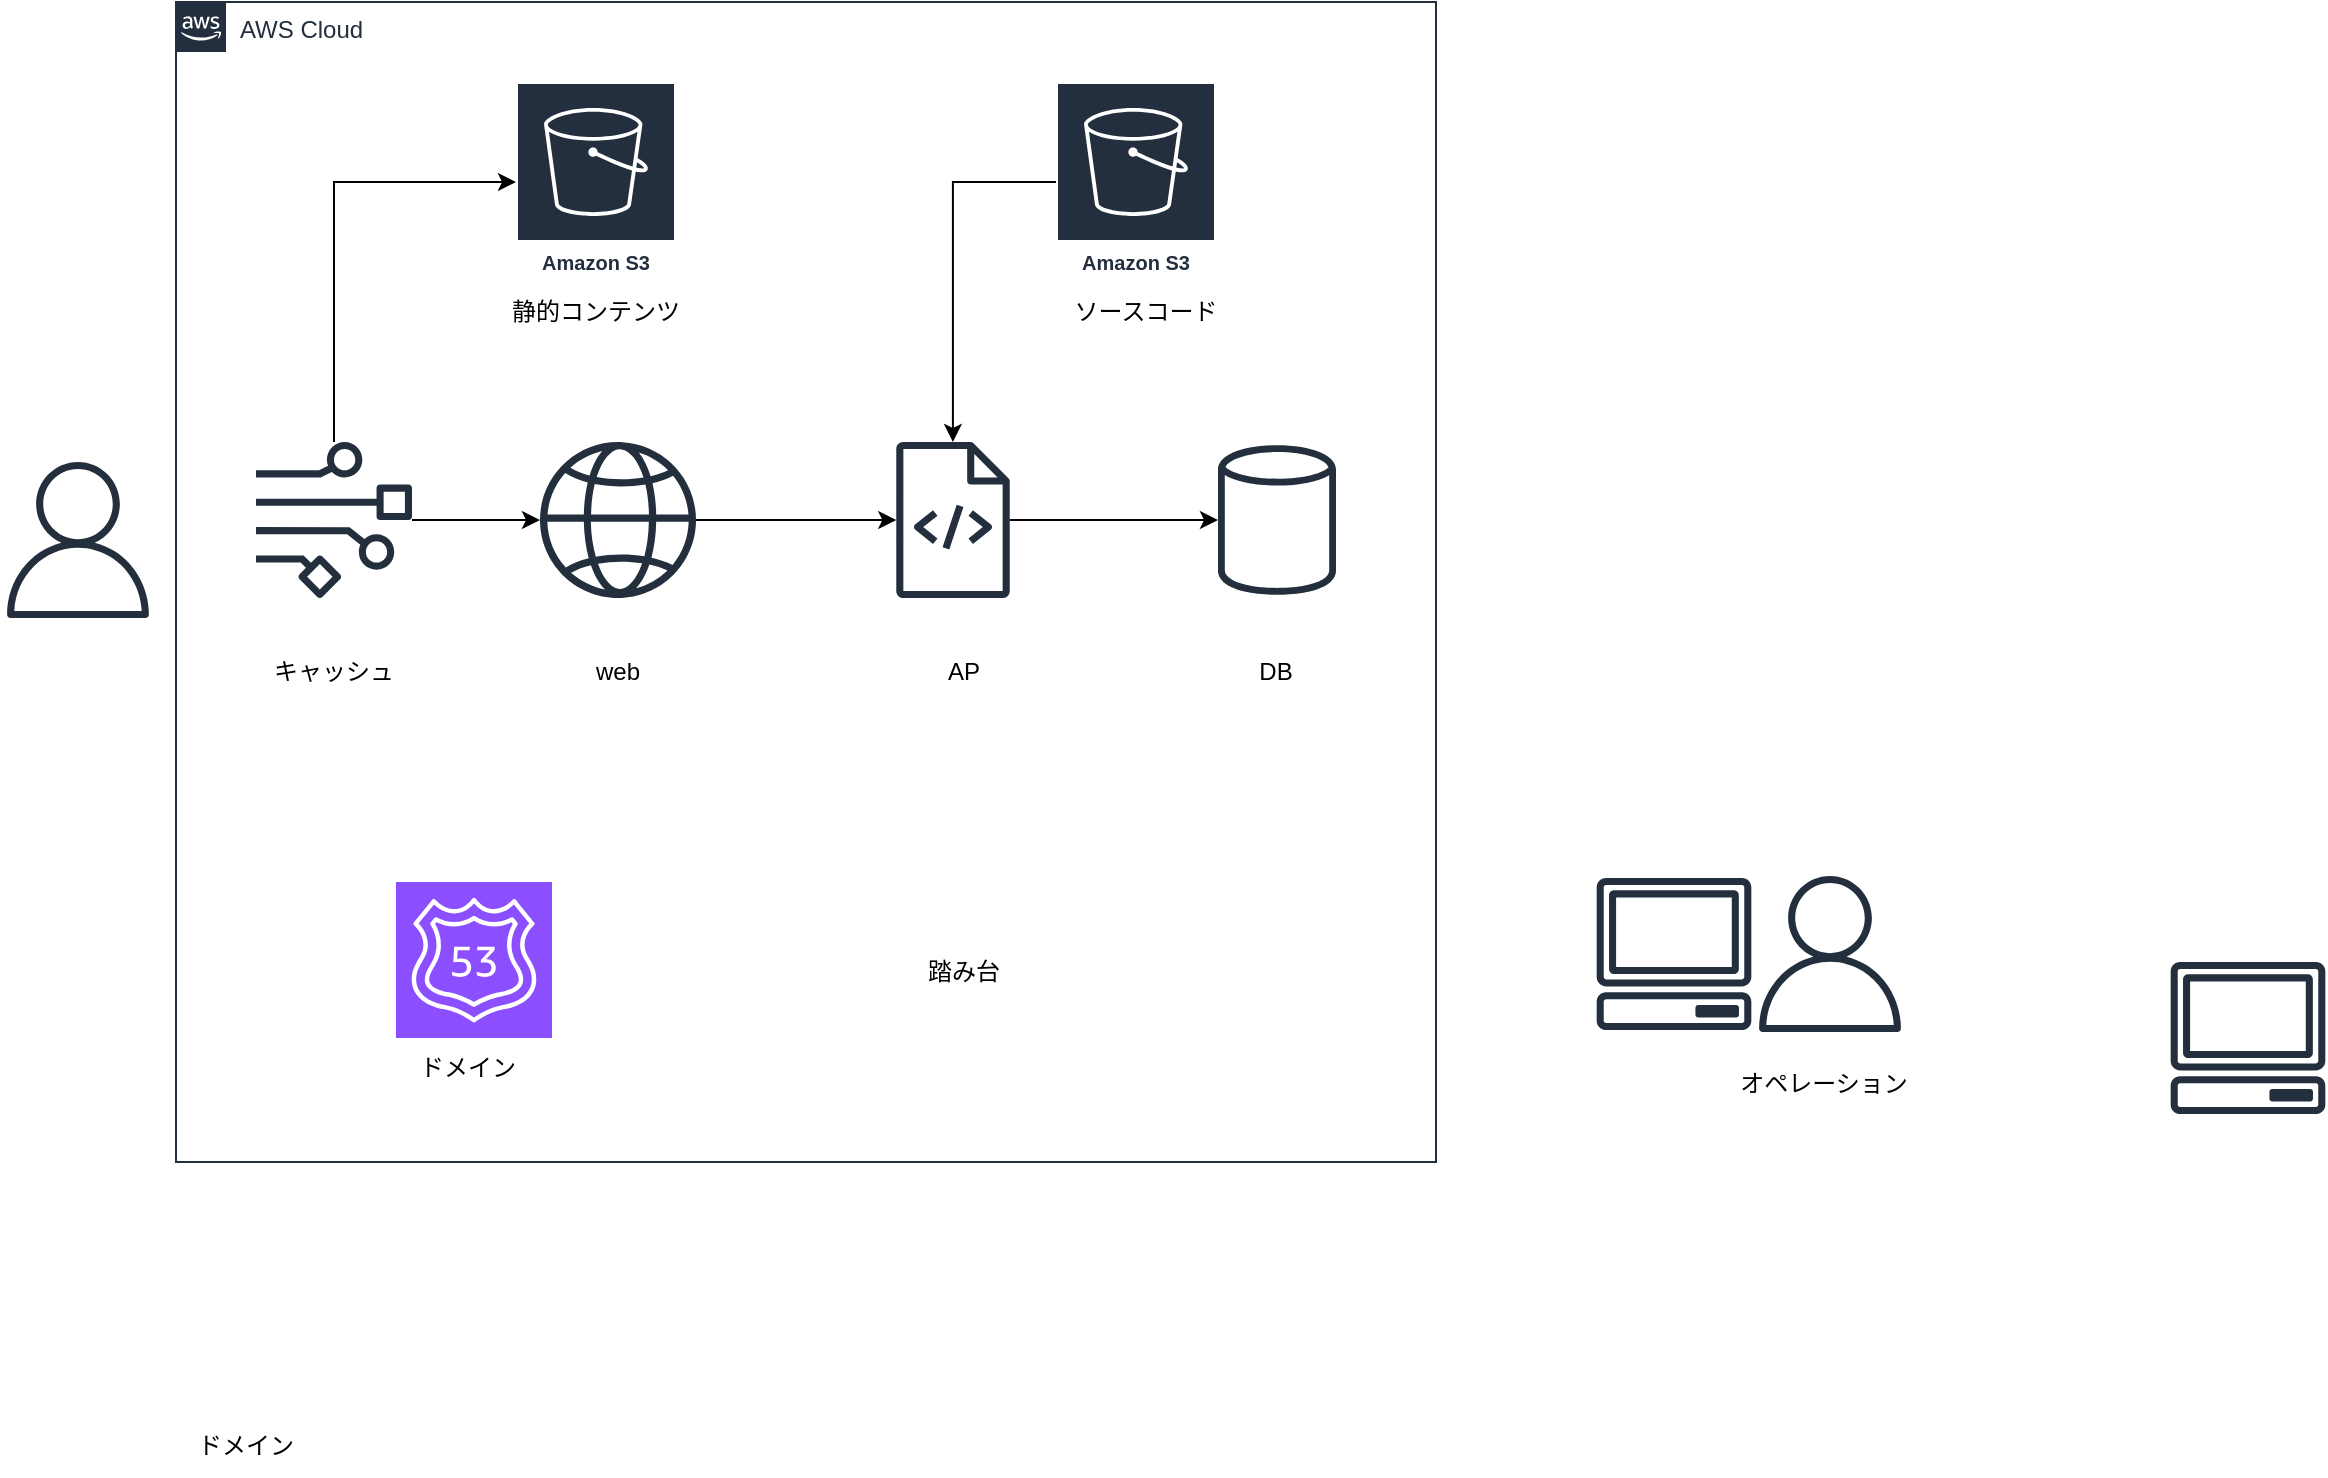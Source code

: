<mxfile version="22.0.0" type="device">
  <diagram name="ページ1" id="OGNrDn1dLWxi1kCt-IqO">
    <mxGraphModel dx="1621" dy="1671" grid="1" gridSize="10" guides="1" tooltips="1" connect="1" arrows="1" fold="1" page="1" pageScale="1" pageWidth="827" pageHeight="1169" math="0" shadow="0">
      <root>
        <mxCell id="0" />
        <mxCell id="1" parent="0" />
        <mxCell id="zfv6CKE3dc7yGmYyHtbj-12" value="AWS Cloud" style="points=[[0,0],[0.25,0],[0.5,0],[0.75,0],[1,0],[1,0.25],[1,0.5],[1,0.75],[1,1],[0.75,1],[0.5,1],[0.25,1],[0,1],[0,0.75],[0,0.5],[0,0.25]];outlineConnect=0;gradientColor=none;html=1;whiteSpace=wrap;fontSize=12;fontStyle=0;container=1;pointerEvents=0;collapsible=0;recursiveResize=0;shape=mxgraph.aws4.group;grIcon=mxgraph.aws4.group_aws_cloud_alt;strokeColor=#232F3E;fillColor=none;verticalAlign=top;align=left;spacingLeft=30;fontColor=#232F3E;dashed=0;" vertex="1" parent="1">
          <mxGeometry x="20" y="-40" width="630" height="580" as="geometry" />
        </mxCell>
        <mxCell id="zfv6CKE3dc7yGmYyHtbj-22" value="" style="sketch=0;outlineConnect=0;fontColor=#232F3E;gradientColor=none;fillColor=#232F3D;strokeColor=none;dashed=0;verticalLabelPosition=bottom;verticalAlign=top;align=center;html=1;fontSize=12;fontStyle=0;aspect=fixed;pointerEvents=1;shape=mxgraph.aws4.data_stream;" vertex="1" parent="zfv6CKE3dc7yGmYyHtbj-12">
          <mxGeometry x="40" y="220" width="78" height="78" as="geometry" />
        </mxCell>
        <mxCell id="zfv6CKE3dc7yGmYyHtbj-18" value="キャッシュ" style="text;html=1;strokeColor=none;fillColor=none;align=center;verticalAlign=middle;whiteSpace=wrap;rounded=0;" vertex="1" parent="zfv6CKE3dc7yGmYyHtbj-12">
          <mxGeometry x="34" y="320" width="90" height="30" as="geometry" />
        </mxCell>
        <mxCell id="zfv6CKE3dc7yGmYyHtbj-31" value="踏み台" style="text;html=1;strokeColor=none;fillColor=none;align=center;verticalAlign=middle;whiteSpace=wrap;rounded=0;" vertex="1" parent="zfv6CKE3dc7yGmYyHtbj-12">
          <mxGeometry x="364" y="470" width="60" height="30" as="geometry" />
        </mxCell>
        <mxCell id="zfv6CKE3dc7yGmYyHtbj-3" value="web" style="text;html=1;strokeColor=none;fillColor=none;align=center;verticalAlign=middle;whiteSpace=wrap;rounded=0;" vertex="1" parent="1">
          <mxGeometry x="211" y="280" width="60" height="30" as="geometry" />
        </mxCell>
        <mxCell id="zfv6CKE3dc7yGmYyHtbj-4" value="AP" style="text;html=1;strokeColor=none;fillColor=none;align=center;verticalAlign=middle;whiteSpace=wrap;rounded=0;" vertex="1" parent="1">
          <mxGeometry x="384" y="280" width="60" height="30" as="geometry" />
        </mxCell>
        <mxCell id="zfv6CKE3dc7yGmYyHtbj-5" value="DB" style="text;html=1;strokeColor=none;fillColor=none;align=center;verticalAlign=middle;whiteSpace=wrap;rounded=0;" vertex="1" parent="1">
          <mxGeometry x="540" y="280" width="60" height="30" as="geometry" />
        </mxCell>
        <mxCell id="zfv6CKE3dc7yGmYyHtbj-26" style="edgeStyle=orthogonalEdgeStyle;rounded=0;orthogonalLoop=1;jettySize=auto;html=1;" edge="1" parent="1" source="zfv6CKE3dc7yGmYyHtbj-6" target="zfv6CKE3dc7yGmYyHtbj-8">
          <mxGeometry relative="1" as="geometry" />
        </mxCell>
        <mxCell id="zfv6CKE3dc7yGmYyHtbj-6" value="" style="sketch=0;outlineConnect=0;fontColor=#232F3E;gradientColor=none;fillColor=#232F3D;strokeColor=none;dashed=0;verticalLabelPosition=bottom;verticalAlign=top;align=center;html=1;fontSize=12;fontStyle=0;aspect=fixed;pointerEvents=1;shape=mxgraph.aws4.globe;" vertex="1" parent="1">
          <mxGeometry x="202" y="180" width="78" height="78" as="geometry" />
        </mxCell>
        <mxCell id="zfv6CKE3dc7yGmYyHtbj-7" value="" style="sketch=0;outlineConnect=0;fontColor=#232F3E;gradientColor=none;fillColor=#232F3D;strokeColor=none;dashed=0;verticalLabelPosition=bottom;verticalAlign=top;align=center;html=1;fontSize=12;fontStyle=0;aspect=fixed;pointerEvents=1;shape=mxgraph.aws4.generic_database;" vertex="1" parent="1">
          <mxGeometry x="541" y="180" width="59" height="78" as="geometry" />
        </mxCell>
        <mxCell id="zfv6CKE3dc7yGmYyHtbj-27" style="edgeStyle=orthogonalEdgeStyle;rounded=0;orthogonalLoop=1;jettySize=auto;html=1;" edge="1" parent="1" source="zfv6CKE3dc7yGmYyHtbj-8" target="zfv6CKE3dc7yGmYyHtbj-7">
          <mxGeometry relative="1" as="geometry" />
        </mxCell>
        <mxCell id="zfv6CKE3dc7yGmYyHtbj-8" value="" style="sketch=0;outlineConnect=0;fontColor=#232F3E;gradientColor=none;fillColor=#232F3D;strokeColor=none;dashed=0;verticalLabelPosition=bottom;verticalAlign=top;align=center;html=1;fontSize=12;fontStyle=0;aspect=fixed;pointerEvents=1;shape=mxgraph.aws4.source_code;" vertex="1" parent="1">
          <mxGeometry x="380" y="180" width="57" height="78" as="geometry" />
        </mxCell>
        <mxCell id="zfv6CKE3dc7yGmYyHtbj-9" value="Amazon S3" style="sketch=0;outlineConnect=0;fontColor=#232F3E;gradientColor=none;strokeColor=#ffffff;fillColor=#232F3E;dashed=0;verticalLabelPosition=middle;verticalAlign=bottom;align=center;html=1;whiteSpace=wrap;fontSize=10;fontStyle=1;spacing=3;shape=mxgraph.aws4.productIcon;prIcon=mxgraph.aws4.s3;" vertex="1" parent="1">
          <mxGeometry x="190" width="80" height="100" as="geometry" />
        </mxCell>
        <mxCell id="zfv6CKE3dc7yGmYyHtbj-10" value="" style="sketch=0;points=[[0,0,0],[0.25,0,0],[0.5,0,0],[0.75,0,0],[1,0,0],[0,1,0],[0.25,1,0],[0.5,1,0],[0.75,1,0],[1,1,0],[0,0.25,0],[0,0.5,0],[0,0.75,0],[1,0.25,0],[1,0.5,0],[1,0.75,0]];outlineConnect=0;fontColor=#232F3E;fillColor=#8C4FFF;strokeColor=#ffffff;dashed=0;verticalLabelPosition=bottom;verticalAlign=top;align=center;html=1;fontSize=12;fontStyle=0;aspect=fixed;shape=mxgraph.aws4.resourceIcon;resIcon=mxgraph.aws4.route_53;" vertex="1" parent="1">
          <mxGeometry x="130" y="400" width="78" height="78" as="geometry" />
        </mxCell>
        <mxCell id="zfv6CKE3dc7yGmYyHtbj-21" style="edgeStyle=orthogonalEdgeStyle;rounded=0;orthogonalLoop=1;jettySize=auto;html=1;" edge="1" parent="1" source="zfv6CKE3dc7yGmYyHtbj-13" target="zfv6CKE3dc7yGmYyHtbj-8">
          <mxGeometry relative="1" as="geometry" />
        </mxCell>
        <mxCell id="zfv6CKE3dc7yGmYyHtbj-13" value="Amazon S3" style="sketch=0;outlineConnect=0;fontColor=#232F3E;gradientColor=none;strokeColor=#ffffff;fillColor=#232F3E;dashed=0;verticalLabelPosition=middle;verticalAlign=bottom;align=center;html=1;whiteSpace=wrap;fontSize=10;fontStyle=1;spacing=3;shape=mxgraph.aws4.productIcon;prIcon=mxgraph.aws4.s3;" vertex="1" parent="1">
          <mxGeometry x="460" width="80" height="100" as="geometry" />
        </mxCell>
        <mxCell id="zfv6CKE3dc7yGmYyHtbj-14" value="静的コンテンツ" style="text;html=1;strokeColor=none;fillColor=none;align=center;verticalAlign=middle;whiteSpace=wrap;rounded=0;" vertex="1" parent="1">
          <mxGeometry x="185" y="100" width="90" height="30" as="geometry" />
        </mxCell>
        <mxCell id="zfv6CKE3dc7yGmYyHtbj-15" value="ソースコード" style="text;html=1;strokeColor=none;fillColor=none;align=center;verticalAlign=middle;whiteSpace=wrap;rounded=0;" vertex="1" parent="1">
          <mxGeometry x="460" y="100" width="90" height="30" as="geometry" />
        </mxCell>
        <mxCell id="zfv6CKE3dc7yGmYyHtbj-16" value="ドメイン" style="text;html=1;strokeColor=none;fillColor=none;align=center;verticalAlign=middle;whiteSpace=wrap;rounded=0;" vertex="1" parent="1">
          <mxGeometry x="121" y="478" width="90" height="30" as="geometry" />
        </mxCell>
        <mxCell id="zfv6CKE3dc7yGmYyHtbj-17" value="ドメイン" style="text;html=1;strokeColor=none;fillColor=none;align=center;verticalAlign=middle;whiteSpace=wrap;rounded=0;" vertex="1" parent="1">
          <mxGeometry x="10" y="667" width="90" height="30" as="geometry" />
        </mxCell>
        <mxCell id="zfv6CKE3dc7yGmYyHtbj-20" value="" style="sketch=0;outlineConnect=0;fontColor=#232F3E;gradientColor=none;fillColor=#232F3D;strokeColor=none;dashed=0;verticalLabelPosition=bottom;verticalAlign=top;align=center;html=1;fontSize=12;fontStyle=0;aspect=fixed;pointerEvents=1;shape=mxgraph.aws4.user;" vertex="1" parent="1">
          <mxGeometry x="-68" y="190" width="78" height="78" as="geometry" />
        </mxCell>
        <mxCell id="zfv6CKE3dc7yGmYyHtbj-24" style="edgeStyle=orthogonalEdgeStyle;rounded=0;orthogonalLoop=1;jettySize=auto;html=1;" edge="1" parent="1" source="zfv6CKE3dc7yGmYyHtbj-22" target="zfv6CKE3dc7yGmYyHtbj-9">
          <mxGeometry relative="1" as="geometry">
            <Array as="points">
              <mxPoint x="99" y="50" />
            </Array>
          </mxGeometry>
        </mxCell>
        <mxCell id="zfv6CKE3dc7yGmYyHtbj-25" style="edgeStyle=orthogonalEdgeStyle;rounded=0;orthogonalLoop=1;jettySize=auto;html=1;" edge="1" parent="1" source="zfv6CKE3dc7yGmYyHtbj-22" target="zfv6CKE3dc7yGmYyHtbj-6">
          <mxGeometry relative="1" as="geometry" />
        </mxCell>
        <mxCell id="zfv6CKE3dc7yGmYyHtbj-28" value="" style="sketch=0;outlineConnect=0;fontColor=#232F3E;gradientColor=none;fillColor=#232F3D;strokeColor=none;dashed=0;verticalLabelPosition=bottom;verticalAlign=top;align=center;html=1;fontSize=12;fontStyle=0;aspect=fixed;pointerEvents=1;shape=mxgraph.aws4.user;" vertex="1" parent="1">
          <mxGeometry x="808" y="397" width="78" height="78" as="geometry" />
        </mxCell>
        <mxCell id="zfv6CKE3dc7yGmYyHtbj-32" value="" style="sketch=0;outlineConnect=0;fontColor=#232F3E;gradientColor=none;fillColor=#232F3D;strokeColor=none;dashed=0;verticalLabelPosition=bottom;verticalAlign=top;align=center;html=1;fontSize=12;fontStyle=0;aspect=fixed;pointerEvents=1;shape=mxgraph.aws4.client;" vertex="1" parent="1">
          <mxGeometry x="730" y="398" width="78" height="76" as="geometry" />
        </mxCell>
        <mxCell id="zfv6CKE3dc7yGmYyHtbj-33" value="" style="sketch=0;outlineConnect=0;fontColor=#232F3E;gradientColor=none;fillColor=#232F3D;strokeColor=none;dashed=0;verticalLabelPosition=bottom;verticalAlign=top;align=center;html=1;fontSize=12;fontStyle=0;aspect=fixed;pointerEvents=1;shape=mxgraph.aws4.client;" vertex="1" parent="1">
          <mxGeometry x="1017" y="440" width="78" height="76" as="geometry" />
        </mxCell>
        <mxCell id="zfv6CKE3dc7yGmYyHtbj-34" value="オペレーション" style="text;html=1;strokeColor=none;fillColor=none;align=center;verticalAlign=middle;whiteSpace=wrap;rounded=0;" vertex="1" parent="1">
          <mxGeometry x="789" y="486" width="110" height="30" as="geometry" />
        </mxCell>
      </root>
    </mxGraphModel>
  </diagram>
</mxfile>
